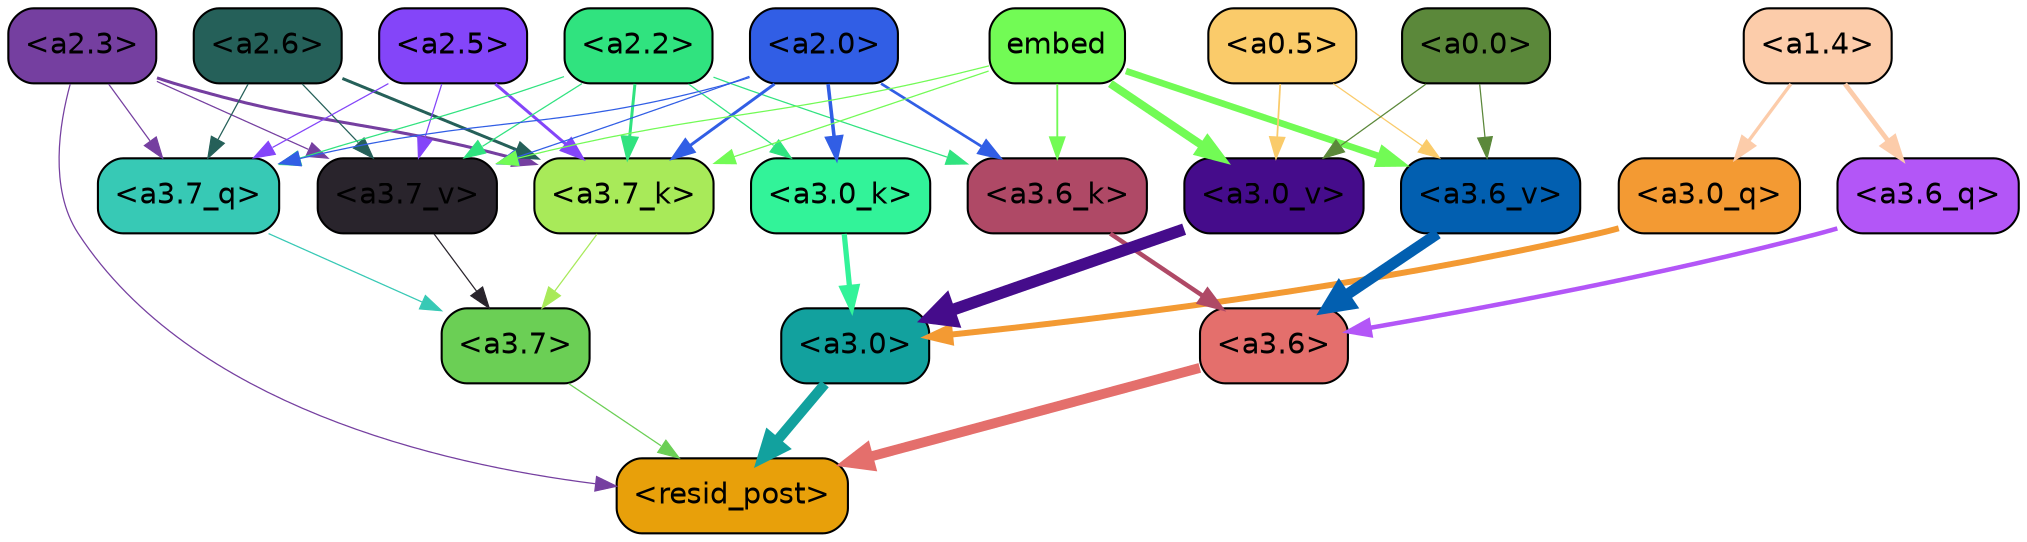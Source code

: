 strict digraph "" {
	graph [bgcolor=transparent,
		layout=dot,
		overlap=false,
		splines=true
	];
	"<a3.7>"	[color=black,
		fillcolor="#6bcf55",
		fontname=Helvetica,
		shape=box,
		style="filled, rounded"];
	"<resid_post>"	[color=black,
		fillcolor="#e8a00a",
		fontname=Helvetica,
		shape=box,
		style="filled, rounded"];
	"<a3.7>" -> "<resid_post>"	[color="#6bcf55",
		penwidth=0.6];
	"<a3.6>"	[color=black,
		fillcolor="#e46f6c",
		fontname=Helvetica,
		shape=box,
		style="filled, rounded"];
	"<a3.6>" -> "<resid_post>"	[color="#e46f6c",
		penwidth=4.746312499046326];
	"<a3.0>"	[color=black,
		fillcolor="#12a19e",
		fontname=Helvetica,
		shape=box,
		style="filled, rounded"];
	"<a3.0>" -> "<resid_post>"	[color="#12a19e",
		penwidth=4.896343111991882];
	"<a2.3>"	[color=black,
		fillcolor="#753fa0",
		fontname=Helvetica,
		shape=box,
		style="filled, rounded"];
	"<a2.3>" -> "<resid_post>"	[color="#753fa0",
		penwidth=0.6];
	"<a3.7_q>"	[color=black,
		fillcolor="#37c9b5",
		fontname=Helvetica,
		shape=box,
		style="filled, rounded"];
	"<a2.3>" -> "<a3.7_q>"	[color="#753fa0",
		penwidth=0.6];
	"<a3.7_k>"	[color=black,
		fillcolor="#a8ea59",
		fontname=Helvetica,
		shape=box,
		style="filled, rounded"];
	"<a2.3>" -> "<a3.7_k>"	[color="#753fa0",
		penwidth=1.467104621231556];
	"<a3.7_v>"	[color=black,
		fillcolor="#29242c",
		fontname=Helvetica,
		shape=box,
		style="filled, rounded"];
	"<a2.3>" -> "<a3.7_v>"	[color="#753fa0",
		penwidth=0.6];
	"<a3.7_q>" -> "<a3.7>"	[color="#37c9b5",
		penwidth=0.6];
	"<a3.6_q>"	[color=black,
		fillcolor="#b356f7",
		fontname=Helvetica,
		shape=box,
		style="filled, rounded"];
	"<a3.6_q>" -> "<a3.6>"	[color="#b356f7",
		penwidth=2.160832464694977];
	"<a3.0_q>"	[color=black,
		fillcolor="#f39a33",
		fontname=Helvetica,
		shape=box,
		style="filled, rounded"];
	"<a3.0_q>" -> "<a3.0>"	[color="#f39a33",
		penwidth=2.870753765106201];
	"<a3.7_k>" -> "<a3.7>"	[color="#a8ea59",
		penwidth=0.6];
	"<a3.6_k>"	[color=black,
		fillcolor="#af4966",
		fontname=Helvetica,
		shape=box,
		style="filled, rounded"];
	"<a3.6_k>" -> "<a3.6>"	[color="#af4966",
		penwidth=2.13908451795578];
	"<a3.0_k>"	[color=black,
		fillcolor="#32f399",
		fontname=Helvetica,
		shape=box,
		style="filled, rounded"];
	"<a3.0_k>" -> "<a3.0>"	[color="#32f399",
		penwidth=2.520303964614868];
	"<a3.7_v>" -> "<a3.7>"	[color="#29242c",
		penwidth=0.6];
	"<a3.6_v>"	[color=black,
		fillcolor="#025fb0",
		fontname=Helvetica,
		shape=box,
		style="filled, rounded"];
	"<a3.6_v>" -> "<a3.6>"	[color="#025fb0",
		penwidth=5.297133803367615];
	"<a3.0_v>"	[color=black,
		fillcolor="#450c8b",
		fontname=Helvetica,
		shape=box,
		style="filled, rounded"];
	"<a3.0_v>" -> "<a3.0>"	[color="#450c8b",
		penwidth=5.680712580680847];
	"<a2.6>"	[color=black,
		fillcolor="#256059",
		fontname=Helvetica,
		shape=box,
		style="filled, rounded"];
	"<a2.6>" -> "<a3.7_q>"	[color="#256059",
		penwidth=0.6];
	"<a2.6>" -> "<a3.7_k>"	[color="#256059",
		penwidth=1.4453159049153328];
	"<a2.6>" -> "<a3.7_v>"	[color="#256059",
		penwidth=0.6];
	"<a2.5>"	[color=black,
		fillcolor="#8445f9",
		fontname=Helvetica,
		shape=box,
		style="filled, rounded"];
	"<a2.5>" -> "<a3.7_q>"	[color="#8445f9",
		penwidth=0.6];
	"<a2.5>" -> "<a3.7_k>"	[color="#8445f9",
		penwidth=1.4526091292500496];
	"<a2.5>" -> "<a3.7_v>"	[color="#8445f9",
		penwidth=0.6];
	"<a2.2>"	[color=black,
		fillcolor="#30e37f",
		fontname=Helvetica,
		shape=box,
		style="filled, rounded"];
	"<a2.2>" -> "<a3.7_q>"	[color="#30e37f",
		penwidth=0.6];
	"<a2.2>" -> "<a3.7_k>"	[color="#30e37f",
		penwidth=1.4310357049107552];
	"<a2.2>" -> "<a3.6_k>"	[color="#30e37f",
		penwidth=0.6];
	"<a2.2>" -> "<a3.0_k>"	[color="#30e37f",
		penwidth=0.6];
	"<a2.2>" -> "<a3.7_v>"	[color="#30e37f",
		penwidth=0.6];
	"<a2.0>"	[color=black,
		fillcolor="#315ee5",
		fontname=Helvetica,
		shape=box,
		style="filled, rounded"];
	"<a2.0>" -> "<a3.7_q>"	[color="#315ee5",
		penwidth=0.6];
	"<a2.0>" -> "<a3.7_k>"	[color="#315ee5",
		penwidth=1.4314699843525887];
	"<a2.0>" -> "<a3.6_k>"	[color="#315ee5",
		penwidth=1.2950235605239868];
	"<a2.0>" -> "<a3.0_k>"	[color="#315ee5",
		penwidth=1.712992787361145];
	"<a2.0>" -> "<a3.7_v>"	[color="#315ee5",
		penwidth=0.6];
	"<a1.4>"	[color=black,
		fillcolor="#fcccaa",
		fontname=Helvetica,
		shape=box,
		style="filled, rounded"];
	"<a1.4>" -> "<a3.6_q>"	[color="#fcccaa",
		penwidth=2.2719132900238037];
	"<a1.4>" -> "<a3.0_q>"	[color="#fcccaa",
		penwidth=1.5932877659797668];
	embed	[color=black,
		fillcolor="#72fb55",
		fontname=Helvetica,
		shape=box,
		style="filled, rounded"];
	embed -> "<a3.7_k>"	[color="#72fb55",
		penwidth=0.6];
	embed -> "<a3.6_k>"	[color="#72fb55",
		penwidth=0.891706109046936];
	embed -> "<a3.7_v>"	[color="#72fb55",
		penwidth=0.6];
	embed -> "<a3.6_v>"	[color="#72fb55",
		penwidth=3.1766927242279053];
	embed -> "<a3.0_v>"	[color="#72fb55",
		penwidth=3.9005755856633186];
	"<a0.5>"	[color=black,
		fillcolor="#facb6a",
		fontname=Helvetica,
		shape=box,
		style="filled, rounded"];
	"<a0.5>" -> "<a3.6_v>"	[color="#facb6a",
		penwidth=0.6];
	"<a0.5>" -> "<a3.0_v>"	[color="#facb6a",
		penwidth=0.8493617177009583];
	"<a0.0>"	[color=black,
		fillcolor="#5b883a",
		fontname=Helvetica,
		shape=box,
		style="filled, rounded"];
	"<a0.0>" -> "<a3.6_v>"	[color="#5b883a",
		penwidth=0.6];
	"<a0.0>" -> "<a3.0_v>"	[color="#5b883a",
		penwidth=0.6];
}
